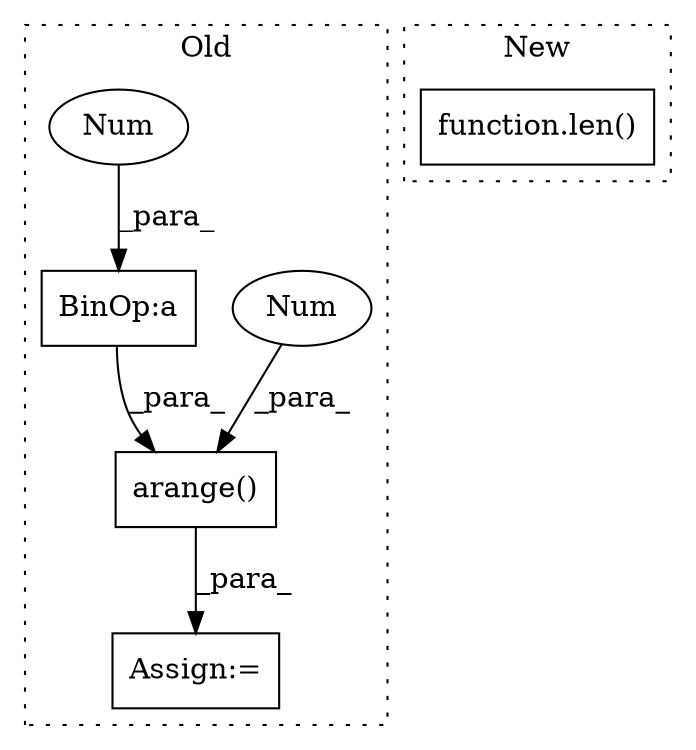 digraph G {
subgraph cluster0 {
1 [label="arange()" a="75" s="20767,20803" l="10,1" shape="box"];
3 [label="Assign:=" a="68" s="20764" l="3" shape="box"];
4 [label="Num" a="76" s="20799" l="4" shape="ellipse"];
5 [label="BinOp:a" a="82" s="20790" l="3" shape="box"];
6 [label="Num" a="76" s="20793" l="4" shape="ellipse"];
label = "Old";
style="dotted";
}
subgraph cluster1 {
2 [label="function.len()" a="75" s="20585,20603" l="4,1" shape="box"];
label = "New";
style="dotted";
}
1 -> 3 [label="_para_"];
4 -> 1 [label="_para_"];
5 -> 1 [label="_para_"];
6 -> 5 [label="_para_"];
}